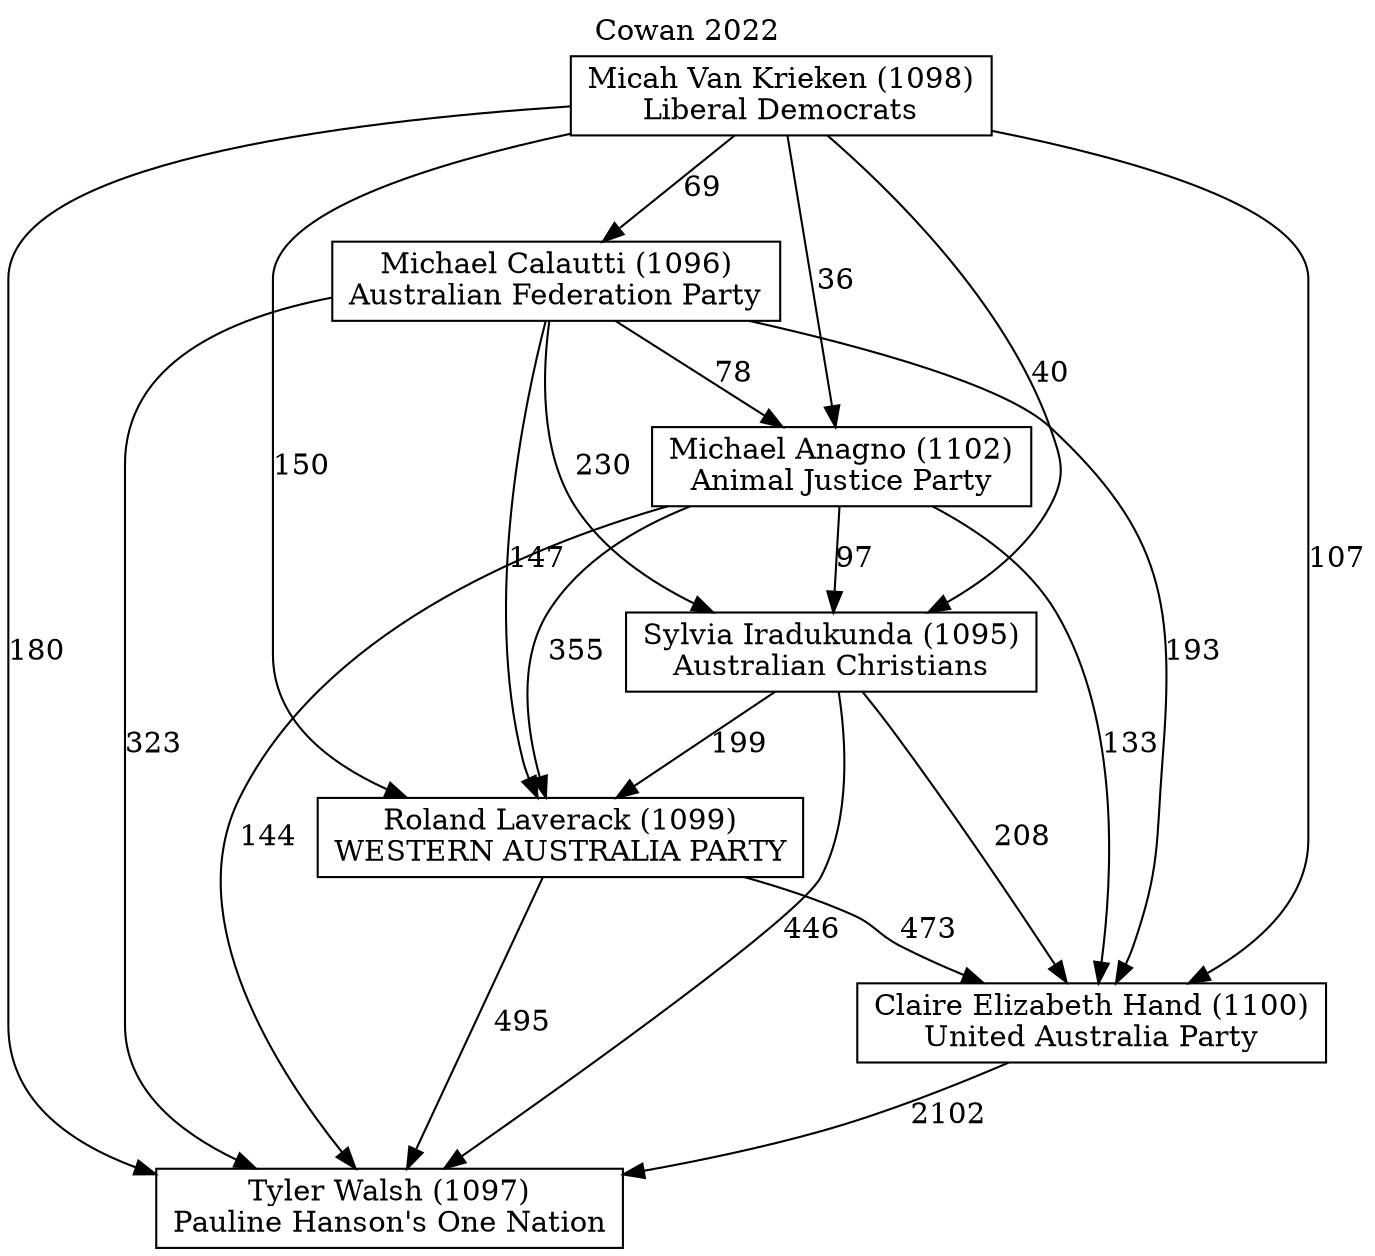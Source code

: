 // House preference flow
digraph "Tyler Walsh (1097)_Cowan_2022" {
	graph [label="Cowan 2022" labelloc=t mclimit=10]
	node [shape=box]
	"Micah Van Krieken (1098)" [label="Micah Van Krieken (1098)
Liberal Democrats"]
	"Roland Laverack (1099)" [label="Roland Laverack (1099)
WESTERN AUSTRALIA PARTY"]
	"Tyler Walsh (1097)" [label="Tyler Walsh (1097)
Pauline Hanson's One Nation"]
	"Michael Calautti (1096)" [label="Michael Calautti (1096)
Australian Federation Party"]
	"Claire Elizabeth Hand (1100)" [label="Claire Elizabeth Hand (1100)
United Australia Party"]
	"Sylvia Iradukunda (1095)" [label="Sylvia Iradukunda (1095)
Australian Christians"]
	"Michael Anagno (1102)" [label="Michael Anagno (1102)
Animal Justice Party"]
	"Michael Calautti (1096)" -> "Tyler Walsh (1097)" [label=323]
	"Sylvia Iradukunda (1095)" -> "Tyler Walsh (1097)" [label=446]
	"Michael Anagno (1102)" -> "Sylvia Iradukunda (1095)" [label=97]
	"Claire Elizabeth Hand (1100)" -> "Tyler Walsh (1097)" [label=2102]
	"Michael Calautti (1096)" -> "Sylvia Iradukunda (1095)" [label=230]
	"Roland Laverack (1099)" -> "Claire Elizabeth Hand (1100)" [label=473]
	"Micah Van Krieken (1098)" -> "Michael Calautti (1096)" [label=69]
	"Sylvia Iradukunda (1095)" -> "Claire Elizabeth Hand (1100)" [label=208]
	"Michael Calautti (1096)" -> "Claire Elizabeth Hand (1100)" [label=193]
	"Michael Calautti (1096)" -> "Roland Laverack (1099)" [label=147]
	"Michael Anagno (1102)" -> "Tyler Walsh (1097)" [label=144]
	"Micah Van Krieken (1098)" -> "Tyler Walsh (1097)" [label=180]
	"Micah Van Krieken (1098)" -> "Claire Elizabeth Hand (1100)" [label=107]
	"Micah Van Krieken (1098)" -> "Sylvia Iradukunda (1095)" [label=40]
	"Michael Anagno (1102)" -> "Roland Laverack (1099)" [label=355]
	"Michael Calautti (1096)" -> "Michael Anagno (1102)" [label=78]
	"Roland Laverack (1099)" -> "Tyler Walsh (1097)" [label=495]
	"Sylvia Iradukunda (1095)" -> "Roland Laverack (1099)" [label=199]
	"Michael Anagno (1102)" -> "Claire Elizabeth Hand (1100)" [label=133]
	"Micah Van Krieken (1098)" -> "Roland Laverack (1099)" [label=150]
	"Micah Van Krieken (1098)" -> "Michael Anagno (1102)" [label=36]
}
